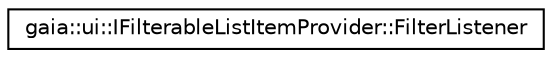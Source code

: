digraph G
{
  edge [fontname="Helvetica",fontsize="10",labelfontname="Helvetica",labelfontsize="10"];
  node [fontname="Helvetica",fontsize="10",shape=record];
  rankdir=LR;
  Node1 [label="gaia::ui::IFilterableListItemProvider::FilterListener",height=0.2,width=0.4,color="black", fillcolor="white", style="filled",URL="$d5/dac/classgaia_1_1ui_1_1_i_filterable_list_item_provider_1_1_filter_listener.html",tooltip="Listener used to receive a notification upon completion of a filtering operation."];
}
